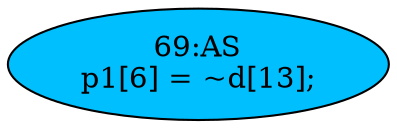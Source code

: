 strict digraph "" {
	node [label="\N"];
	"69:AS"	 [ast="<pyverilog.vparser.ast.Assign object at 0x7fee016cc490>",
		def_var="['p1']",
		fillcolor=deepskyblue,
		label="69:AS
p1[6] = ~d[13];",
		statements="[]",
		style=filled,
		typ=Assign,
		use_var="['d']"];
}
